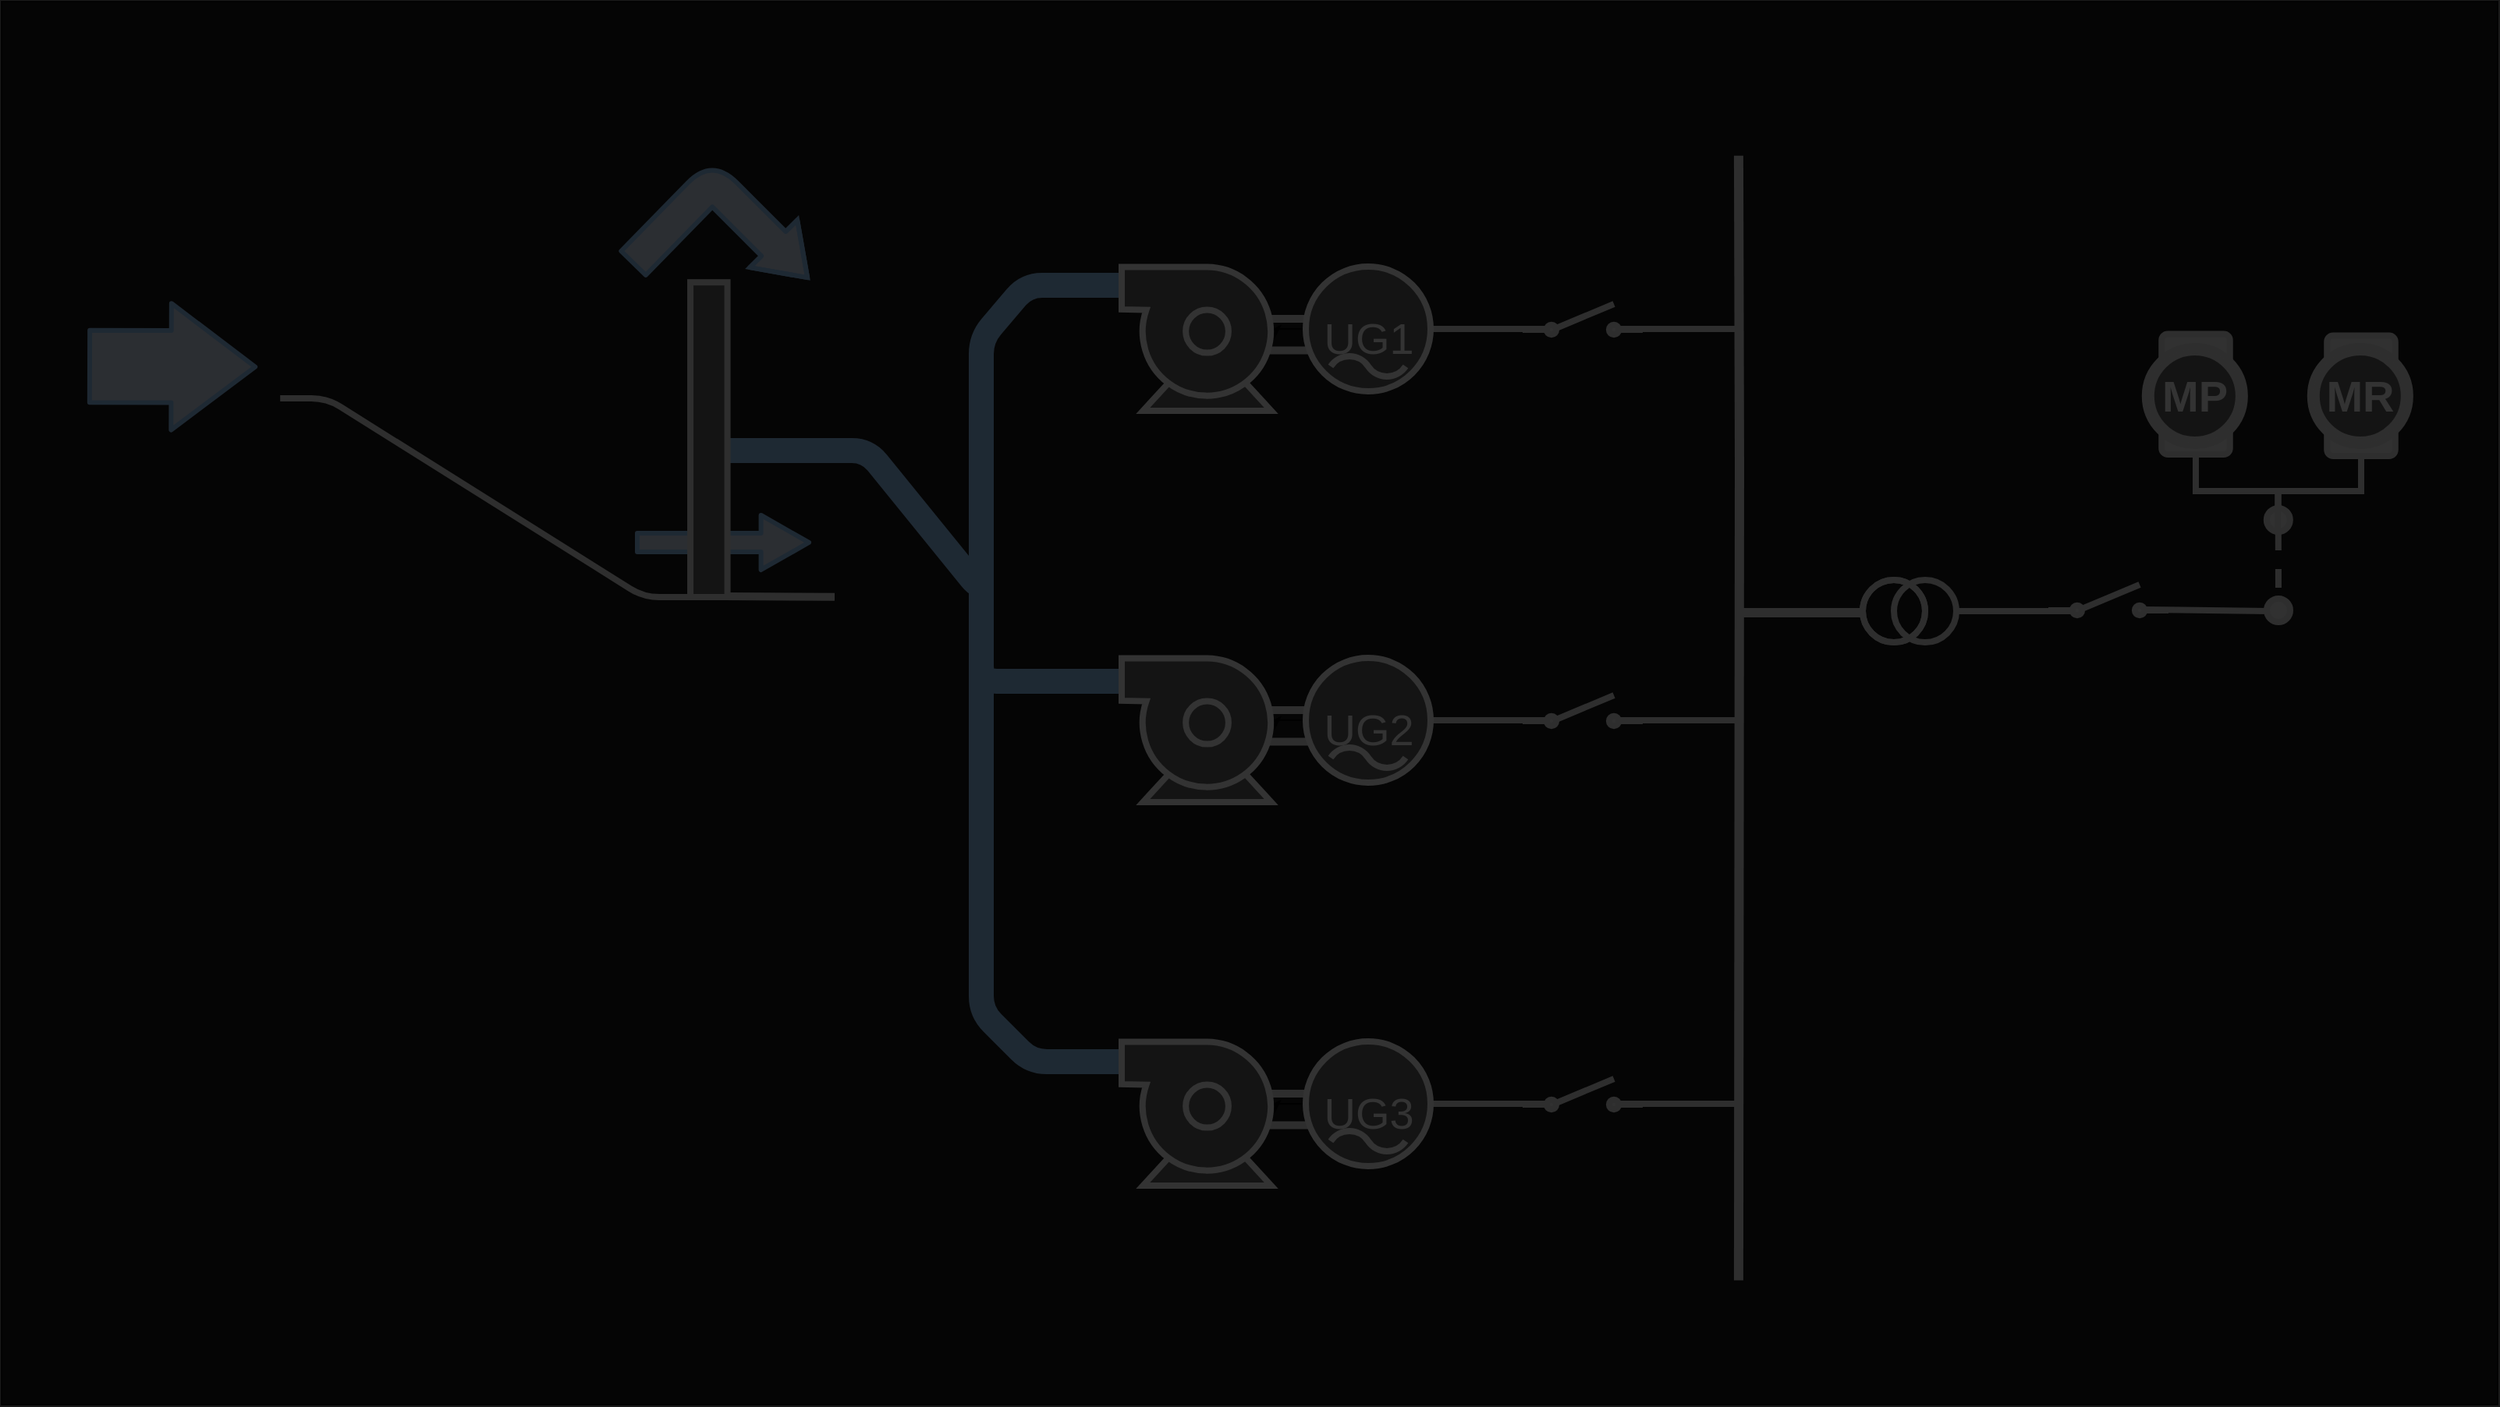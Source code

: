 <mxfile version="16.4.0" type="device"><diagram name="Page-1" id="7e0a89b8-554c-2b80-1dc8-d5c74ca68de4"><mxGraphModel dx="1663" dy="4986" grid="0" gridSize="10" guides="1" tooltips="1" connect="1" arrows="1" fold="1" page="1" pageScale="1" pageWidth="1600" pageHeight="900" background="#1A1A1A" math="0" shadow="0"><root><mxCell id="0"/><mxCell id="1" parent="0"/><mxCell id="YHD7hVvcQJG3HPR7UeCm-9" value="" style="html=1;rounded=0;fontSize=36;endArrow=none;endFill=0;strokeWidth=6;fillColor=#f5f5f5;strokeColor=#E6E6E6;exitX=0.696;exitY=0.912;exitDx=0;exitDy=0;exitPerimeter=0;" parent="1" edge="1"><mxGeometry width="100" relative="1" as="geometry"><mxPoint x="1113.464" y="820.227" as="sourcePoint"/><mxPoint x="1114" y="297" as="targetPoint"/></mxGeometry></mxCell><mxCell id="YHD7hVvcQJG3HPR7UeCm-33" value="" style="verticalLabelPosition=bottom;shadow=0;dashed=0;align=center;html=1;verticalAlign=top;strokeWidth=4;shape=mxgraph.electrical.signal_sources.current_source;fontSize=28;rotation=90;fillColor=none;fontColor=#333333;strokeColor=#E6E6E6;" parent="1" vertex="1"><mxGeometry x="1203" y="361.01" width="40" height="60" as="geometry"/></mxCell><mxCell id="YHD7hVvcQJG3HPR7UeCm-34" value="" style="html=1;rounded=0;fontSize=36;endArrow=none;endFill=0;strokeWidth=6;fillColor=#f5f5f5;strokeColor=#E6E6E6;" parent="1" edge="1"><mxGeometry width="100" relative="1" as="geometry"><mxPoint x="1114" y="392.01" as="sourcePoint"/><mxPoint x="1194" y="392.01" as="targetPoint"/></mxGeometry></mxCell><mxCell id="YHD7hVvcQJG3HPR7UeCm-35" value="" style="html=1;rounded=0;fontSize=36;endArrow=none;endFill=0;strokeWidth=4;fillColor=#f5f5f5;strokeColor=#E6E6E6;" parent="1" edge="1"><mxGeometry width="100" relative="1" as="geometry"><mxPoint x="1373" y="390" as="sourcePoint"/><mxPoint x="1453" y="391" as="targetPoint"/></mxGeometry></mxCell><mxCell id="YHD7hVvcQJG3HPR7UeCm-36" value="" style="html=1;rounded=0;fontSize=36;endArrow=none;endFill=0;strokeWidth=4;exitX=0.5;exitY=0;exitDx=0;exitDy=0;exitPerimeter=0;fillColor=#f5f5f5;strokeColor=#E6E6E6;" parent="1" edge="1"><mxGeometry width="100" relative="1" as="geometry"><mxPoint x="1253" y="391" as="sourcePoint"/><mxPoint x="1333" y="391" as="targetPoint"/></mxGeometry></mxCell><mxCell id="YHD7hVvcQJG3HPR7UeCm-37" value="" style="pointerEvents=1;verticalLabelPosition=bottom;shadow=0;dashed=0;align=center;html=1;verticalAlign=top;shape=mxgraph.electrical.electro-mechanical.simple_switch;fontSize=36;strokeWidth=4;rotation=0;fillColor=#f5f5f5;fontColor=#333333;strokeColor=#E6E6E6;" parent="1" vertex="1"><mxGeometry x="1312" y="374" width="77" height="19.62" as="geometry"/></mxCell><mxCell id="YHD7hVvcQJG3HPR7UeCm-39" value="" style="verticalLabelPosition=bottom;shadow=0;dashed=0;align=center;html=1;verticalAlign=top;strokeWidth=4;shape=ellipse;perimeter=ellipsePerimeter;fontSize=28;rotation=90;fillColor=#f5f5f5;fontColor=#333333;strokeColor=#E6E6E6;" parent="1" vertex="1"><mxGeometry x="1452" y="383" width="15" height="15" as="geometry"/></mxCell><mxCell id="YHD7hVvcQJG3HPR7UeCm-41" value="" style="endArrow=none;dashed=1;html=1;rounded=0;fontSize=28;strokeWidth=4;exitX=0.5;exitY=1;exitDx=0;exitDy=0;entryX=0;entryY=0.5;entryDx=0;entryDy=0;fillColor=#f5f5f5;strokeColor=#E6E6E6;" parent="1" source="YHD7hVvcQJG3HPR7UeCm-43" target="YHD7hVvcQJG3HPR7UeCm-39" edge="1"><mxGeometry width="50" height="50" relative="1" as="geometry"><mxPoint x="1230" y="355.99" as="sourcePoint"/><mxPoint x="1457" y="355.99" as="targetPoint"/></mxGeometry></mxCell><mxCell id="YHD7hVvcQJG3HPR7UeCm-43" value="" style="verticalLabelPosition=bottom;shadow=0;dashed=0;align=center;html=1;verticalAlign=top;strokeWidth=4;shape=ellipse;perimeter=ellipsePerimeter;fontSize=28;rotation=0;fillColor=#f5f5f5;fontColor=#333333;strokeColor=#E6E6E6;" parent="1" vertex="1"><mxGeometry x="1451.905" y="324.995" width="15" height="15" as="geometry"/></mxCell><mxCell id="YHD7hVvcQJG3HPR7UeCm-67" style="edgeStyle=orthogonalEdgeStyle;rounded=0;orthogonalLoop=1;jettySize=auto;html=1;exitX=0;exitY=0.5;exitDx=0;exitDy=0;entryX=0.5;entryY=0;entryDx=0;entryDy=0;fontFamily=Helvetica;fontSize=28;endArrow=none;endFill=0;strokeWidth=4;fillColor=#f5f5f5;strokeColor=#E6E6E6;" parent="1" source="YHD7hVvcQJG3HPR7UeCm-50" target="YHD7hVvcQJG3HPR7UeCm-43" edge="1"><mxGeometry relative="1" as="geometry"><Array as="points"><mxPoint x="1406.9" y="313.99"/><mxPoint x="1459.9" y="313.99"/></Array></mxGeometry></mxCell><mxCell id="YHD7hVvcQJG3HPR7UeCm-68" style="edgeStyle=orthogonalEdgeStyle;rounded=0;orthogonalLoop=1;jettySize=auto;html=1;exitX=0;exitY=0.5;exitDx=0;exitDy=0;fontFamily=Helvetica;fontSize=28;endArrow=none;endFill=0;strokeWidth=4;fillColor=#f5f5f5;strokeColor=#E6E6E6;" parent="1" source="YHD7hVvcQJG3HPR7UeCm-62" edge="1"><mxGeometry relative="1" as="geometry"><mxPoint x="1459.074" y="341.686" as="targetPoint"/><Array as="points"><mxPoint x="1512.9" y="313.99"/><mxPoint x="1458.9" y="313.99"/></Array></mxGeometry></mxCell><mxCell id="YHD7hVvcQJG3HPR7UeCm-104" value="" style="html=1;rounded=1;fontFamily=Helvetica;fontSize=28;endArrow=none;endFill=0;strokeWidth=16;fillColor=#f5f5f5;strokeColor=#99CCFF;entryX=0.273;entryY=0.159;entryDx=0;entryDy=0;entryPerimeter=0;" parent="1" target="b10IVNV0gzt3kxNI7JWU-13" edge="1"><mxGeometry width="100" relative="1" as="geometry"><mxPoint x="628" y="293" as="sourcePoint"/><mxPoint x="714.957" y="436.004" as="targetPoint"/><Array as="points"><mxPoint x="628" y="436"/></Array></mxGeometry></mxCell><mxCell id="YHD7hVvcQJG3HPR7UeCm-95" value="" style="html=1;rounded=1;fontFamily=Helvetica;fontSize=28;endArrow=none;endFill=0;strokeWidth=16;fillColor=#dae8fc;strokeColor=#99CCFF;entryX=0.222;entryY=0.127;entryDx=0;entryDy=0;entryPerimeter=0;" parent="1" edge="1"><mxGeometry width="100" relative="1" as="geometry"><mxPoint x="465.297" y="288.038" as="sourcePoint"/><mxPoint x="739.978" y="182.011" as="targetPoint"/><Array as="points"><mxPoint x="555" y="288"/><mxPoint x="628" y="378"/><mxPoint x="628" y="216"/><mxPoint x="657" y="182"/></Array></mxGeometry></mxCell><mxCell id="YHD7hVvcQJG3HPR7UeCm-110" value="" style="shape=flexArrow;endArrow=classic;html=1;rounded=1;fontFamily=Helvetica;fontSize=28;strokeWidth=3;fillColor=#dae8fc;strokeColor=#99CCFF;endWidth=31.868;endSize=16.923;width=44.286;gradientColor=none;" parent="1" edge="1"><mxGeometry width="50" height="50" relative="1" as="geometry"><mxPoint x="55" y="234" as="sourcePoint"/><mxPoint x="164.061" y="234.339" as="targetPoint"/></mxGeometry></mxCell><mxCell id="YHD7hVvcQJG3HPR7UeCm-71" value="" style="endArrow=none;html=1;rounded=1;fontFamily=Helvetica;fontSize=28;strokeWidth=4;edgeStyle=entityRelationEdgeStyle;fillColor=#f5f5f5;strokeColor=#E6E6E6;" parent="1" edge="1"><mxGeometry width="50" height="50" relative="1" as="geometry"><mxPoint x="178.594" y="254.531" as="sourcePoint"/><mxPoint x="441.515" y="381.984" as="targetPoint"/></mxGeometry></mxCell><mxCell id="YHD7hVvcQJG3HPR7UeCm-88" value="" style="html=1;rounded=1;fontFamily=Helvetica;fontSize=28;endArrow=none;endFill=0;strokeWidth=5;fillColor=#f5f5f5;strokeColor=#E6E6E6;" parent="1" edge="1"><mxGeometry width="100" relative="1" as="geometry"><mxPoint x="441.515" y="381.363" as="sourcePoint"/><mxPoint x="534" y="381.891" as="targetPoint"/></mxGeometry></mxCell><mxCell id="YHD7hVvcQJG3HPR7UeCm-91" value="" style="shape=flexArrow;endArrow=classic;html=1;rounded=1;fontFamily=Helvetica;fontSize=28;strokeWidth=3;fillColor=#dae8fc;strokeColor=#99CCFF;endWidth=18;endSize=9.231;width=20;gradientColor=none;" parent="1" edge="1"><mxGeometry width="50" height="50" relative="1" as="geometry"><mxPoint x="404" y="168.808" as="sourcePoint"/><mxPoint x="517.624" y="178.127" as="targetPoint"/><Array as="points"><mxPoint x="455.527" y="116"/></Array></mxGeometry></mxCell><mxCell id="YHD7hVvcQJG3HPR7UeCm-89" value="" style="shape=flexArrow;endArrow=classic;html=1;rounded=1;fontFamily=Helvetica;fontSize=28;strokeWidth=3;fillColor=#dae8fc;strokeColor=#99CCFF;endSize=9.231;gradientColor=none;" parent="1" edge="1"><mxGeometry width="50" height="50" relative="1" as="geometry"><mxPoint x="406" y="346.99" as="sourcePoint"/><mxPoint x="519" y="346.99" as="targetPoint"/></mxGeometry></mxCell><mxCell id="YHD7hVvcQJG3HPR7UeCm-50" value="" style="rounded=1;whiteSpace=wrap;html=1;rotation=-90;arcSize=9;strokeWidth=4;fillColor=#f5f5f5;fontColor=#333333;strokeColor=#E6E6E6;" parent="1" vertex="1"><mxGeometry x="1367.905" y="229.995" width="77.184" height="43.746" as="geometry"/></mxCell><mxCell id="YHD7hVvcQJG3HPR7UeCm-51" value="" style="ellipse;whiteSpace=wrap;html=1;aspect=fixed;strokeWidth=4;rotation=0;fillColor=#f5f5f5;fontColor=#333333;strokeColor=#E6E6E6;" parent="1" vertex="1"><mxGeometry x="1373.905" y="220.995" width="64.017" height="64.017" as="geometry"/></mxCell><mxCell id="YHD7hVvcQJG3HPR7UeCm-52" value="&lt;div align=&quot;center&quot;&gt;&lt;font face=&quot;Helvetica&quot;&gt;&lt;b&gt;&lt;font style=&quot;font-size: 28px&quot;&gt;MP&lt;/font&gt;&lt;/b&gt;&lt;/font&gt;&lt;/div&gt;" style="ellipse;whiteSpace=wrap;html=1;aspect=fixed;strokeWidth=4;align=center;verticalAlign=middle;labelPosition=center;verticalLabelPosition=middle;rotation=0;fillColor=#666666;fontColor=#FFFFFF;strokeColor=#E6E6E6;" parent="1" vertex="1"><mxGeometry x="1377.905" y="224.995" width="56.015" height="56.015" as="geometry"/></mxCell><mxCell id="YHD7hVvcQJG3HPR7UeCm-62" value="" style="rounded=1;whiteSpace=wrap;html=1;rotation=-90;arcSize=9;strokeWidth=4;fillColor=#f5f5f5;fontColor=#333333;strokeColor=#E6E6E6;" parent="1" vertex="1"><mxGeometry x="1473.905" y="230.995" width="77.184" height="43.746" as="geometry"/></mxCell><mxCell id="YHD7hVvcQJG3HPR7UeCm-63" value="" style="ellipse;whiteSpace=wrap;html=1;aspect=fixed;strokeWidth=4;rotation=0;fillColor=#f5f5f5;fontColor=#333333;strokeColor=#E6E6E6;" parent="1" vertex="1"><mxGeometry x="1479.905" y="220.995" width="64.017" height="64.017" as="geometry"/></mxCell><mxCell id="YHD7hVvcQJG3HPR7UeCm-64" value="&lt;div align=&quot;center&quot;&gt;&lt;font face=&quot;Helvetica&quot;&gt;&lt;b&gt;&lt;font style=&quot;font-size: 28px&quot;&gt;MR&lt;/font&gt;&lt;/b&gt;&lt;/font&gt;&lt;/div&gt;" style="ellipse;whiteSpace=wrap;html=1;aspect=fixed;strokeWidth=4;align=center;rotation=0;fillColor=#666666;fontColor=#FFFFFF;strokeColor=#E6E6E6;" parent="1" vertex="1"><mxGeometry x="1483.905" y="224.995" width="56.015" height="56.015" as="geometry"/></mxCell><mxCell id="YHD7hVvcQJG3HPR7UeCm-73" value="" style="rounded=0;whiteSpace=wrap;html=1;fontFamily=Helvetica;fontSize=28;strokeWidth=4;fillColor=#666666;fontColor=#333333;strokeColor=#E6E6E6;" parent="1" vertex="1"><mxGeometry x="441.515" y="180.087" width="23.782" height="201.913" as="geometry"/></mxCell><mxCell id="b10IVNV0gzt3kxNI7JWU-2" value="" style="html=1;rounded=0;fontSize=36;endArrow=none;endFill=0;strokeWidth=6;fillColor=#f5f5f5;strokeColor=#E6E6E6;exitX=0.696;exitY=0.109;exitDx=0;exitDy=0;exitPerimeter=0;" parent="1" edge="1"><mxGeometry width="100" relative="1" as="geometry"><mxPoint x="1113.464" y="98.908" as="sourcePoint"/><mxPoint x="1114" y="297" as="targetPoint"/></mxGeometry></mxCell><mxCell id="b10IVNV0gzt3kxNI7JWU-3" value="" style="group" parent="1" vertex="1" connectable="0"><mxGeometry x="718" y="170" width="398" height="92.44" as="geometry"/></mxCell><mxCell id="b10IVNV0gzt3kxNI7JWU-4" value="" style="edgeStyle=orthogonalEdgeStyle;rounded=0;orthogonalLoop=1;jettySize=auto;html=1;" parent="b10IVNV0gzt3kxNI7JWU-3" source="YHD7hVvcQJG3HPR7UeCm-1" target="YHD7hVvcQJG3HPR7UeCm-101" edge="1"><mxGeometry relative="1" as="geometry"/></mxCell><mxCell id="YHD7hVvcQJG3HPR7UeCm-8" value="" style="html=1;rounded=0;fontSize=36;endArrow=none;endFill=0;strokeWidth=4;fillColor=#f5f5f5;strokeColor=#E6E6E6;" parent="b10IVNV0gzt3kxNI7JWU-3" edge="1"><mxGeometry width="100" relative="1" as="geometry"><mxPoint x="318" y="40" as="sourcePoint"/><mxPoint x="398" y="40" as="targetPoint"/></mxGeometry></mxCell><mxCell id="YHD7hVvcQJG3HPR7UeCm-12" value="" style="html=1;rounded=0;fontSize=36;endArrow=none;endFill=0;strokeWidth=4;exitX=1;exitY=0.5;exitDx=0;exitDy=0;exitPerimeter=0;fillColor=#f5f5f5;strokeColor=#E6E6E6;" parent="b10IVNV0gzt3kxNI7JWU-3" source="YHD7hVvcQJG3HPR7UeCm-1" edge="1"><mxGeometry width="100" relative="1" as="geometry"><mxPoint x="308" y="49" as="sourcePoint"/><mxPoint x="278" y="40" as="targetPoint"/></mxGeometry></mxCell><mxCell id="YHD7hVvcQJG3HPR7UeCm-14" value="" style="pointerEvents=1;verticalLabelPosition=bottom;shadow=0;dashed=0;align=center;html=1;verticalAlign=top;shape=mxgraph.electrical.electro-mechanical.simple_switch;fontSize=36;strokeWidth=4;rotation=0;fillColor=#f5f5f5;fontColor=#333333;strokeColor=#E6E6E6;" parent="b10IVNV0gzt3kxNI7JWU-3" vertex="1"><mxGeometry x="257" y="24" width="77" height="19.62" as="geometry"/></mxCell><mxCell id="YHD7hVvcQJG3HPR7UeCm-116" value="" style="endArrow=none;html=1;rounded=1;fontFamily=Helvetica;fontSize=28;strokeWidth=5;shape=link;width=16.333;fillColor=#f5f5f5;strokeColor=#E6E6E6;" parent="b10IVNV0gzt3kxNI7JWU-3" edge="1"><mxGeometry width="50" height="50" relative="1" as="geometry"><mxPoint x="75" y="43.62" as="sourcePoint"/><mxPoint x="141" y="43.62" as="targetPoint"/></mxGeometry></mxCell><mxCell id="YHD7hVvcQJG3HPR7UeCm-1" value="&lt;font style=&quot;font-size: 28px&quot;&gt;UG1&lt;/font&gt;" style="dashed=0;outlineConnect=0;align=center;html=1;shape=mxgraph.pid.engines.generator_(ac);fontSize=45;strokeWidth=4;rotation=0;fillColor=#666666;fontColor=#FFFFFF;strokeColor=#FFFFFF;gradientColor=none;" parent="b10IVNV0gzt3kxNI7JWU-3" vertex="1"><mxGeometry x="118" width="80" height="80" as="geometry"/></mxCell><mxCell id="YHD7hVvcQJG3HPR7UeCm-101" value="" style="shape=mxgraph.pid.pumps.gas_blower;html=1;pointerEvents=1;align=center;verticalLabelPosition=bottom;verticalAlign=top;dashed=0;fontFamily=Helvetica;fontSize=28;strokeWidth=4;fillColor=#666666;strokeColor=#FFFFFF;" parent="b10IVNV0gzt3kxNI7JWU-3" vertex="1"><mxGeometry y="0.31" width="99" height="92.13" as="geometry"/></mxCell><mxCell id="b10IVNV0gzt3kxNI7JWU-7" value="" style="edgeStyle=orthogonalEdgeStyle;rounded=0;orthogonalLoop=1;jettySize=auto;html=1;" parent="1" source="b10IVNV0gzt3kxNI7JWU-12" target="b10IVNV0gzt3kxNI7JWU-13" edge="1"><mxGeometry relative="1" as="geometry"/></mxCell><mxCell id="b10IVNV0gzt3kxNI7JWU-8" value="" style="html=1;rounded=0;fontSize=36;endArrow=none;endFill=0;strokeWidth=4;fillColor=#f5f5f5;strokeColor=#E6E6E6;" parent="1" edge="1"><mxGeometry width="100" relative="1" as="geometry"><mxPoint x="1036" y="461" as="sourcePoint"/><mxPoint x="1116" y="461" as="targetPoint"/></mxGeometry></mxCell><mxCell id="b10IVNV0gzt3kxNI7JWU-9" value="" style="html=1;rounded=0;fontSize=36;endArrow=none;endFill=0;strokeWidth=4;exitX=1;exitY=0.5;exitDx=0;exitDy=0;exitPerimeter=0;fillColor=#f5f5f5;strokeColor=#E6E6E6;" parent="1" source="b10IVNV0gzt3kxNI7JWU-12" edge="1"><mxGeometry width="100" relative="1" as="geometry"><mxPoint x="1026" y="470" as="sourcePoint"/><mxPoint x="996" y="461" as="targetPoint"/></mxGeometry></mxCell><mxCell id="b10IVNV0gzt3kxNI7JWU-10" value="" style="pointerEvents=1;verticalLabelPosition=bottom;shadow=0;dashed=0;align=center;html=1;verticalAlign=top;shape=mxgraph.electrical.electro-mechanical.simple_switch;fontSize=36;strokeWidth=4;rotation=0;fillColor=#f5f5f5;fontColor=#333333;strokeColor=#E6E6E6;" parent="1" vertex="1"><mxGeometry x="975" y="445" width="77" height="19.62" as="geometry"/></mxCell><mxCell id="b10IVNV0gzt3kxNI7JWU-11" value="" style="endArrow=none;html=1;rounded=1;fontFamily=Helvetica;fontSize=28;strokeWidth=5;shape=link;width=16.333;fillColor=#f5f5f5;strokeColor=#E6E6E6;" parent="1" edge="1"><mxGeometry width="50" height="50" relative="1" as="geometry"><mxPoint x="793" y="464.62" as="sourcePoint"/><mxPoint x="859" y="464.62" as="targetPoint"/></mxGeometry></mxCell><mxCell id="b10IVNV0gzt3kxNI7JWU-12" value="&lt;font style=&quot;font-size: 28px&quot;&gt;UG2&lt;/font&gt;" style="dashed=0;outlineConnect=0;align=center;html=1;shape=mxgraph.pid.engines.generator_(ac);fontSize=45;strokeWidth=4;rotation=0;fillColor=#666666;fontColor=#FFFFFF;strokeColor=#FFFFFF;gradientColor=none;" parent="1" vertex="1"><mxGeometry x="836" y="421" width="80" height="80" as="geometry"/></mxCell><mxCell id="b10IVNV0gzt3kxNI7JWU-13" value="" style="shape=mxgraph.pid.pumps.gas_blower;html=1;pointerEvents=1;align=center;verticalLabelPosition=bottom;verticalAlign=top;dashed=0;fontFamily=Helvetica;fontSize=28;strokeWidth=4;fillColor=#666666;strokeColor=#FFFFFF;" parent="1" vertex="1"><mxGeometry x="718" y="421.31" width="99" height="92.13" as="geometry"/></mxCell><mxCell id="b10IVNV0gzt3kxNI7JWU-16" value="" style="edgeStyle=orthogonalEdgeStyle;rounded=0;orthogonalLoop=1;jettySize=auto;html=1;" parent="1" source="b10IVNV0gzt3kxNI7JWU-21" target="b10IVNV0gzt3kxNI7JWU-22" edge="1"><mxGeometry relative="1" as="geometry"/></mxCell><mxCell id="b10IVNV0gzt3kxNI7JWU-17" value="" style="html=1;rounded=0;fontSize=36;endArrow=none;endFill=0;strokeWidth=4;fillColor=#f5f5f5;strokeColor=#E6E6E6;" parent="1" edge="1"><mxGeometry width="100" relative="1" as="geometry"><mxPoint x="1036" y="707" as="sourcePoint"/><mxPoint x="1116" y="707" as="targetPoint"/></mxGeometry></mxCell><mxCell id="b10IVNV0gzt3kxNI7JWU-18" value="" style="html=1;rounded=0;fontSize=36;endArrow=none;endFill=0;strokeWidth=4;exitX=1;exitY=0.5;exitDx=0;exitDy=0;exitPerimeter=0;fillColor=#f5f5f5;strokeColor=#E6E6E6;" parent="1" source="b10IVNV0gzt3kxNI7JWU-21" edge="1"><mxGeometry width="100" relative="1" as="geometry"><mxPoint x="1026" y="716" as="sourcePoint"/><mxPoint x="996" y="707" as="targetPoint"/></mxGeometry></mxCell><mxCell id="b10IVNV0gzt3kxNI7JWU-19" value="" style="pointerEvents=1;verticalLabelPosition=bottom;shadow=0;dashed=0;align=center;html=1;verticalAlign=top;shape=mxgraph.electrical.electro-mechanical.simple_switch;fontSize=36;strokeWidth=4;rotation=0;fillColor=#f5f5f5;fontColor=#333333;strokeColor=#E6E6E6;" parent="1" vertex="1"><mxGeometry x="975" y="691" width="77" height="19.62" as="geometry"/></mxCell><mxCell id="b10IVNV0gzt3kxNI7JWU-20" value="" style="endArrow=none;html=1;rounded=1;fontFamily=Helvetica;fontSize=28;strokeWidth=5;shape=link;width=16.333;fillColor=#f5f5f5;strokeColor=#E6E6E6;" parent="1" edge="1"><mxGeometry width="50" height="50" relative="1" as="geometry"><mxPoint x="793" y="710.62" as="sourcePoint"/><mxPoint x="859" y="710.62" as="targetPoint"/></mxGeometry></mxCell><mxCell id="b10IVNV0gzt3kxNI7JWU-21" value="&lt;font style=&quot;font-size: 28px&quot;&gt;UG3&lt;/font&gt;" style="dashed=0;outlineConnect=0;align=center;html=1;shape=mxgraph.pid.engines.generator_(ac);fontSize=45;strokeWidth=4;rotation=0;fillColor=#666666;fontColor=#FFFFFF;strokeColor=#FFFFFF;gradientColor=none;" parent="1" vertex="1"><mxGeometry x="836" y="667" width="80" height="80" as="geometry"/></mxCell><mxCell id="b10IVNV0gzt3kxNI7JWU-25" value="" style="html=1;rounded=1;fontFamily=Helvetica;fontSize=28;endArrow=none;endFill=0;strokeWidth=16;fillColor=#f5f5f5;strokeColor=#99CCFF;entryX=0.273;entryY=0.159;entryDx=0;entryDy=0;entryPerimeter=0;" parent="1" edge="1"><mxGeometry width="100" relative="1" as="geometry"><mxPoint x="628" y="364" as="sourcePoint"/><mxPoint x="745.027" y="679.959" as="targetPoint"/><Array as="points"><mxPoint x="628" y="648"/><mxPoint x="660" y="680"/></Array></mxGeometry></mxCell><mxCell id="b10IVNV0gzt3kxNI7JWU-22" value="" style="shape=mxgraph.pid.pumps.gas_blower;html=1;pointerEvents=1;align=center;verticalLabelPosition=bottom;verticalAlign=top;dashed=0;fontFamily=Helvetica;fontSize=28;strokeWidth=4;fillColor=#666666;strokeColor=#FFFFFF;" parent="1" vertex="1"><mxGeometry x="718" y="667.31" width="99" height="92.13" as="geometry"/></mxCell><mxCell id="AHZmKs3nv01FTQopMAyh-1" value="" style="rounded=0;whiteSpace=wrap;html=1;fillColor=#000000;opacity=80;strokeColor=#000000;" vertex="1" parent="1"><mxGeometry width="1600" height="900" as="geometry"/></mxCell></root></mxGraphModel></diagram></mxfile>